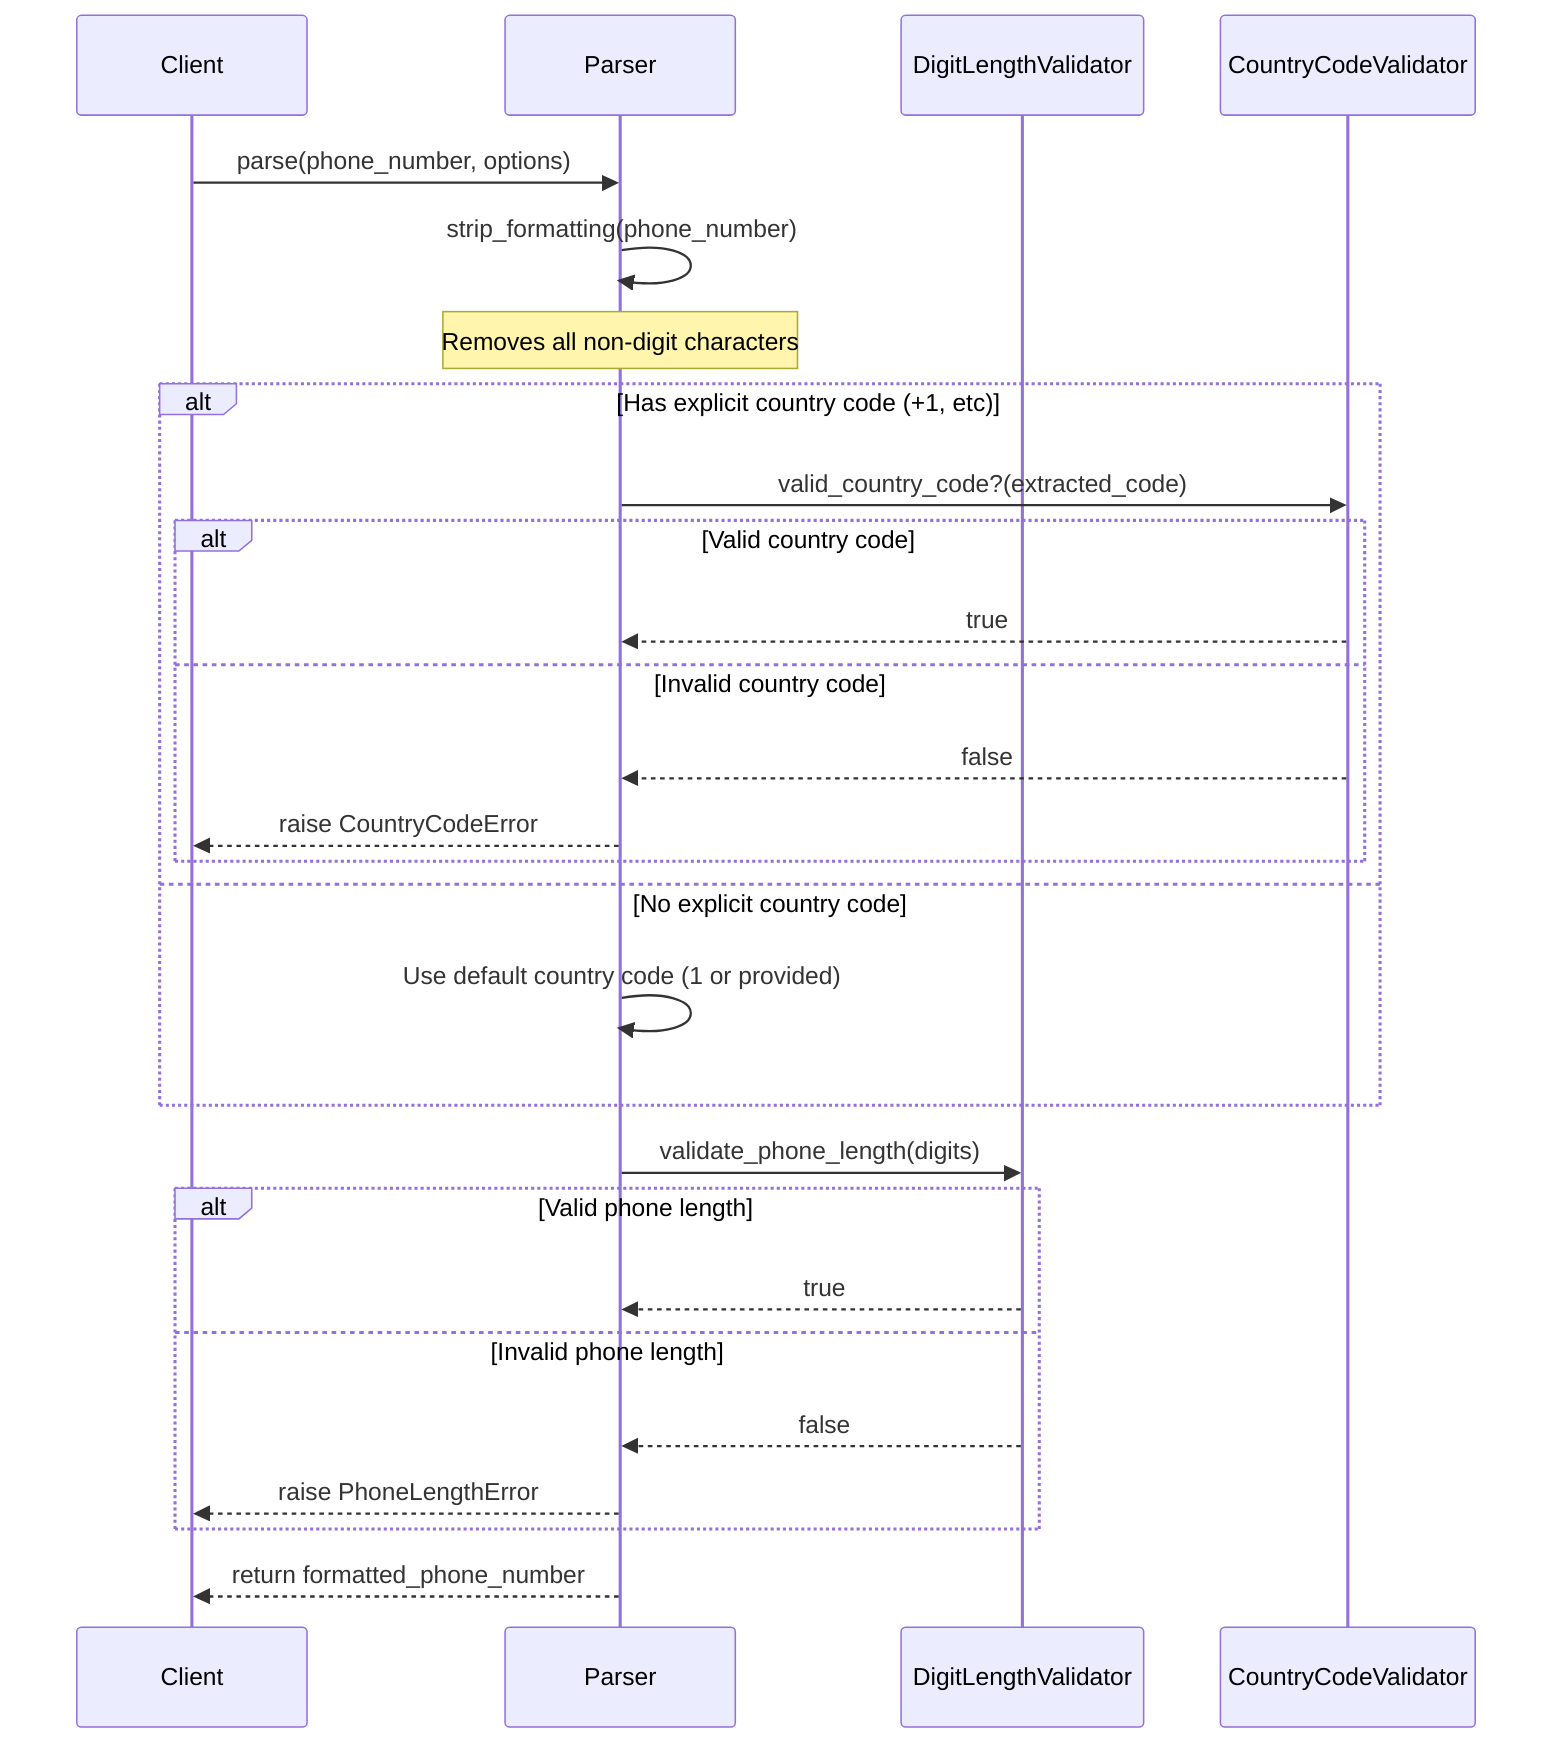 sequenceDiagram
    participant Client
    participant Parser
    participant DigitLengthValidator
    participant CountryCodeValidator
    
    Client->>Parser: parse(phone_number, options)
    
    Parser->>Parser: strip_formatting(phone_number)
    Note over Parser: Removes all non-digit characters
    
    alt Has explicit country code (+1, etc)
        Parser->>CountryCodeValidator: valid_country_code?(extracted_code)
        
        alt Valid country code
            CountryCodeValidator-->>Parser: true
        else Invalid country code
            CountryCodeValidator-->>Parser: false
            Parser-->>Client: raise CountryCodeError
        end
        
    else No explicit country code
        Parser->>Parser: Use default country code (1 or provided)
    end
    
    Parser->>DigitLengthValidator: validate_phone_length(digits)
    
    alt Valid phone length
        DigitLengthValidator-->>Parser: true
    else Invalid phone length
        DigitLengthValidator-->>Parser: false
        Parser-->>Client: raise PhoneLengthError
    end
    
    Parser-->>Client: return formatted_phone_number